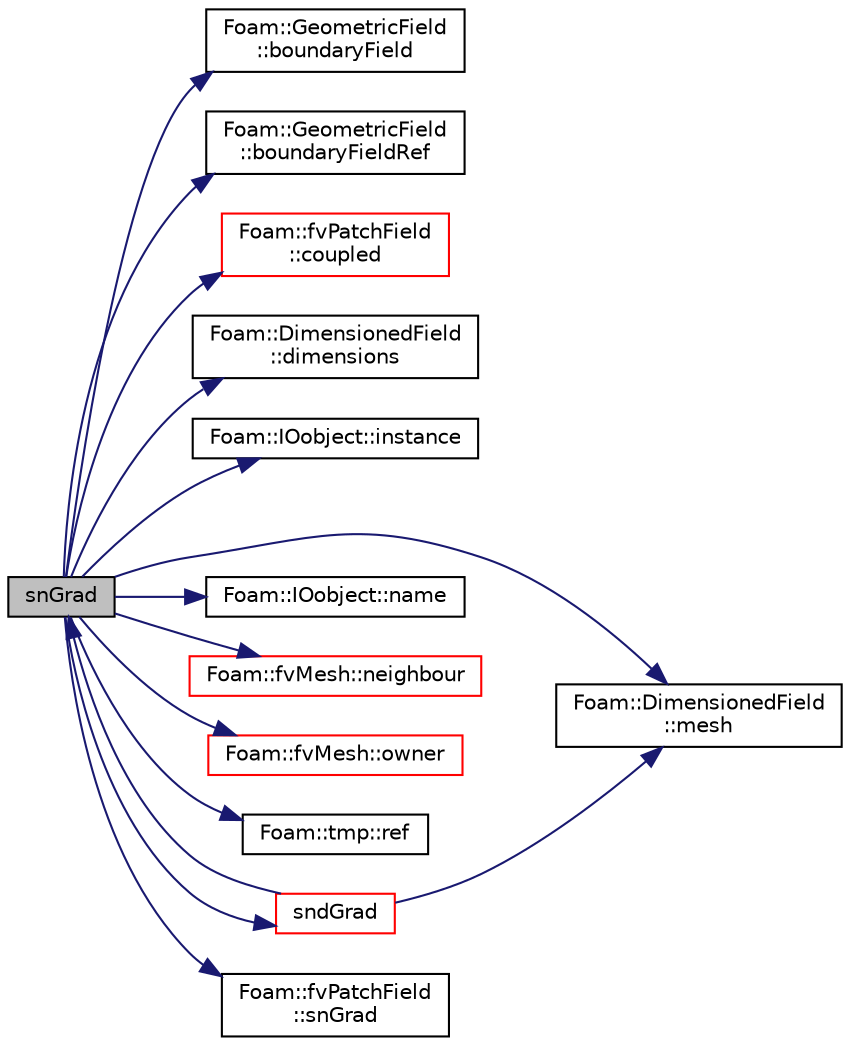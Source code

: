 digraph "snGrad"
{
  bgcolor="transparent";
  edge [fontname="Helvetica",fontsize="10",labelfontname="Helvetica",labelfontsize="10"];
  node [fontname="Helvetica",fontsize="10",shape=record];
  rankdir="LR";
  Node1049 [label="snGrad",height=0.2,width=0.4,color="black", fillcolor="grey75", style="filled", fontcolor="black"];
  Node1049 -> Node1050 [color="midnightblue",fontsize="10",style="solid",fontname="Helvetica"];
  Node1050 [label="Foam::GeometricField\l::boundaryField",height=0.2,width=0.4,color="black",URL="$a23249.html#a9ff7de36fba06b4f4f77a75142ad72b6",tooltip="Return const-reference to the boundary field. "];
  Node1049 -> Node1051 [color="midnightblue",fontsize="10",style="solid",fontname="Helvetica"];
  Node1051 [label="Foam::GeometricField\l::boundaryFieldRef",height=0.2,width=0.4,color="black",URL="$a23249.html#af3831c9fea9f6ae7532a6d57cc67c959",tooltip="Return a reference to the boundary field. "];
  Node1049 -> Node1052 [color="midnightblue",fontsize="10",style="solid",fontname="Helvetica"];
  Node1052 [label="Foam::fvPatchField\l::coupled",height=0.2,width=0.4,color="red",URL="$a23169.html#a39c01db0e66d00fe0621a0c7e5fc4ead",tooltip="Return true if this patch field is coupled. "];
  Node1049 -> Node1054 [color="midnightblue",fontsize="10",style="solid",fontname="Helvetica"];
  Node1054 [label="Foam::DimensionedField\l::dimensions",height=0.2,width=0.4,color="black",URL="$a27497.html#a512673c2674ca2d38885f1bb5f6994fb",tooltip="Return dimensions. "];
  Node1049 -> Node1055 [color="midnightblue",fontsize="10",style="solid",fontname="Helvetica"];
  Node1055 [label="Foam::IOobject::instance",height=0.2,width=0.4,color="black",URL="$a27249.html#acac6de003b420b848571b5064e50ed89"];
  Node1049 -> Node1056 [color="midnightblue",fontsize="10",style="solid",fontname="Helvetica"];
  Node1056 [label="Foam::DimensionedField\l::mesh",height=0.2,width=0.4,color="black",URL="$a27497.html#a8f1110830348a1448a14ab5e3cf47e3b",tooltip="Return mesh. "];
  Node1049 -> Node1057 [color="midnightblue",fontsize="10",style="solid",fontname="Helvetica"];
  Node1057 [label="Foam::IOobject::name",height=0.2,width=0.4,color="black",URL="$a27249.html#acc80e00a8ac919288fb55bd14cc88bf6",tooltip="Return name. "];
  Node1049 -> Node1058 [color="midnightblue",fontsize="10",style="solid",fontname="Helvetica"];
  Node1058 [label="Foam::fvMesh::neighbour",height=0.2,width=0.4,color="red",URL="$a23593.html#aab1a7f2af09b33005a527e107c7b3fad",tooltip="Internal face neighbour. "];
  Node1049 -> Node1073 [color="midnightblue",fontsize="10",style="solid",fontname="Helvetica"];
  Node1073 [label="Foam::fvMesh::owner",height=0.2,width=0.4,color="red",URL="$a23593.html#a16e7eb254c4fd2d1d7ac4d5d71f6c9f9",tooltip="Internal face owner. "];
  Node1049 -> Node1077 [color="midnightblue",fontsize="10",style="solid",fontname="Helvetica"];
  Node1077 [label="Foam::tmp::ref",height=0.2,width=0.4,color="black",URL="$a27077.html#aeaf81e641282874cef07f5b808efc83b",tooltip="Return non-const reference or generate a fatal error. "];
  Node1049 -> Node1350 [color="midnightblue",fontsize="10",style="solid",fontname="Helvetica"];
  Node1350 [label="sndGrad",height=0.2,width=0.4,color="red",URL="$a23429.html#a4e2fec1a3860d683ae26e099d4484515",tooltip="Return the sndGrad of the given cell field. "];
  Node1350 -> Node1056 [color="midnightblue",fontsize="10",style="solid",fontname="Helvetica"];
  Node1350 -> Node1049 [color="midnightblue",fontsize="10",style="solid",fontname="Helvetica"];
  Node1049 -> Node1353 [color="midnightblue",fontsize="10",style="solid",fontname="Helvetica"];
  Node1353 [label="Foam::fvPatchField\l::snGrad",height=0.2,width=0.4,color="black",URL="$a23169.html#a4e21804a54c15c57d187b21feff6f267",tooltip="Return patch-normal gradient. "];
}
